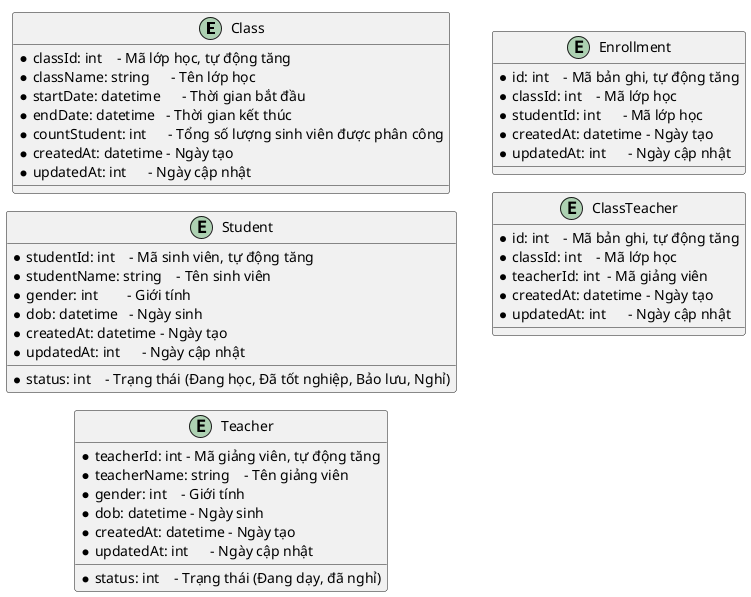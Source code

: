 @startuml ldm
!pragma layout smetana
left to right direction
entity Class
entity Student
entity Teacher
entity Enrollment
entity ClassTeacher
entity Class {
  * classId: int    - Mã lớp học, tự động tăng
  * className: string      - Tên lớp học
  * startDate: datetime      - Thời gian bắt đầu
  * endDate: datetime   - Thời gian kết thúc
  * countStudent: int      - Tổng số lượng sinh viên được phân công
  * createdAt: datetime - Ngày tạo
  * updatedAt: int      - Ngày cập nhật

}
entity Student {
  * studentId: int    - Mã sinh viên, tự động tăng
  * studentName: string    - Tên sinh viên
  * gender: int        - Giới tính
  * dob: datetime   - Ngày sinh
  * status: int    - Trạng thái (Đang học, Đã tốt nghiệp, Bảo lưu, Nghỉ)
  * createdAt: datetime - Ngày tạo
  * updatedAt: int      - Ngày cập nhật
}
entity Teacher {
  * teacherId: int - Mã giảng viên, tự động tăng
  * teacherName: string    - Tên giảng viên
  * gender: int    - Giới tính
  * dob: datetime - Ngày sinh
  * status: int    - Trạng thái (Đang dạy, đã nghỉ)
  * createdAt: datetime - Ngày tạo
  * updatedAt: int      - Ngày cập nhật
}
entity Enrollment {
  * id: int    - Mã bản ghi, tự động tăng
  * classId: int    - Mã lớp học
  * studentId: int      - Mã lớp học
  * createdAt: datetime - Ngày tạo
  * updatedAt: int      - Ngày cập nhật
}
entity ClassTeacher {
  * id: int    - Mã bản ghi, tự động tăng
  * classId: int    - Mã lớp học
  * teacherId: int  - Mã giảng viên
  * createdAt: datetime - Ngày tạo
  * updatedAt: int      - Ngày cập nhật
}

@enduml
